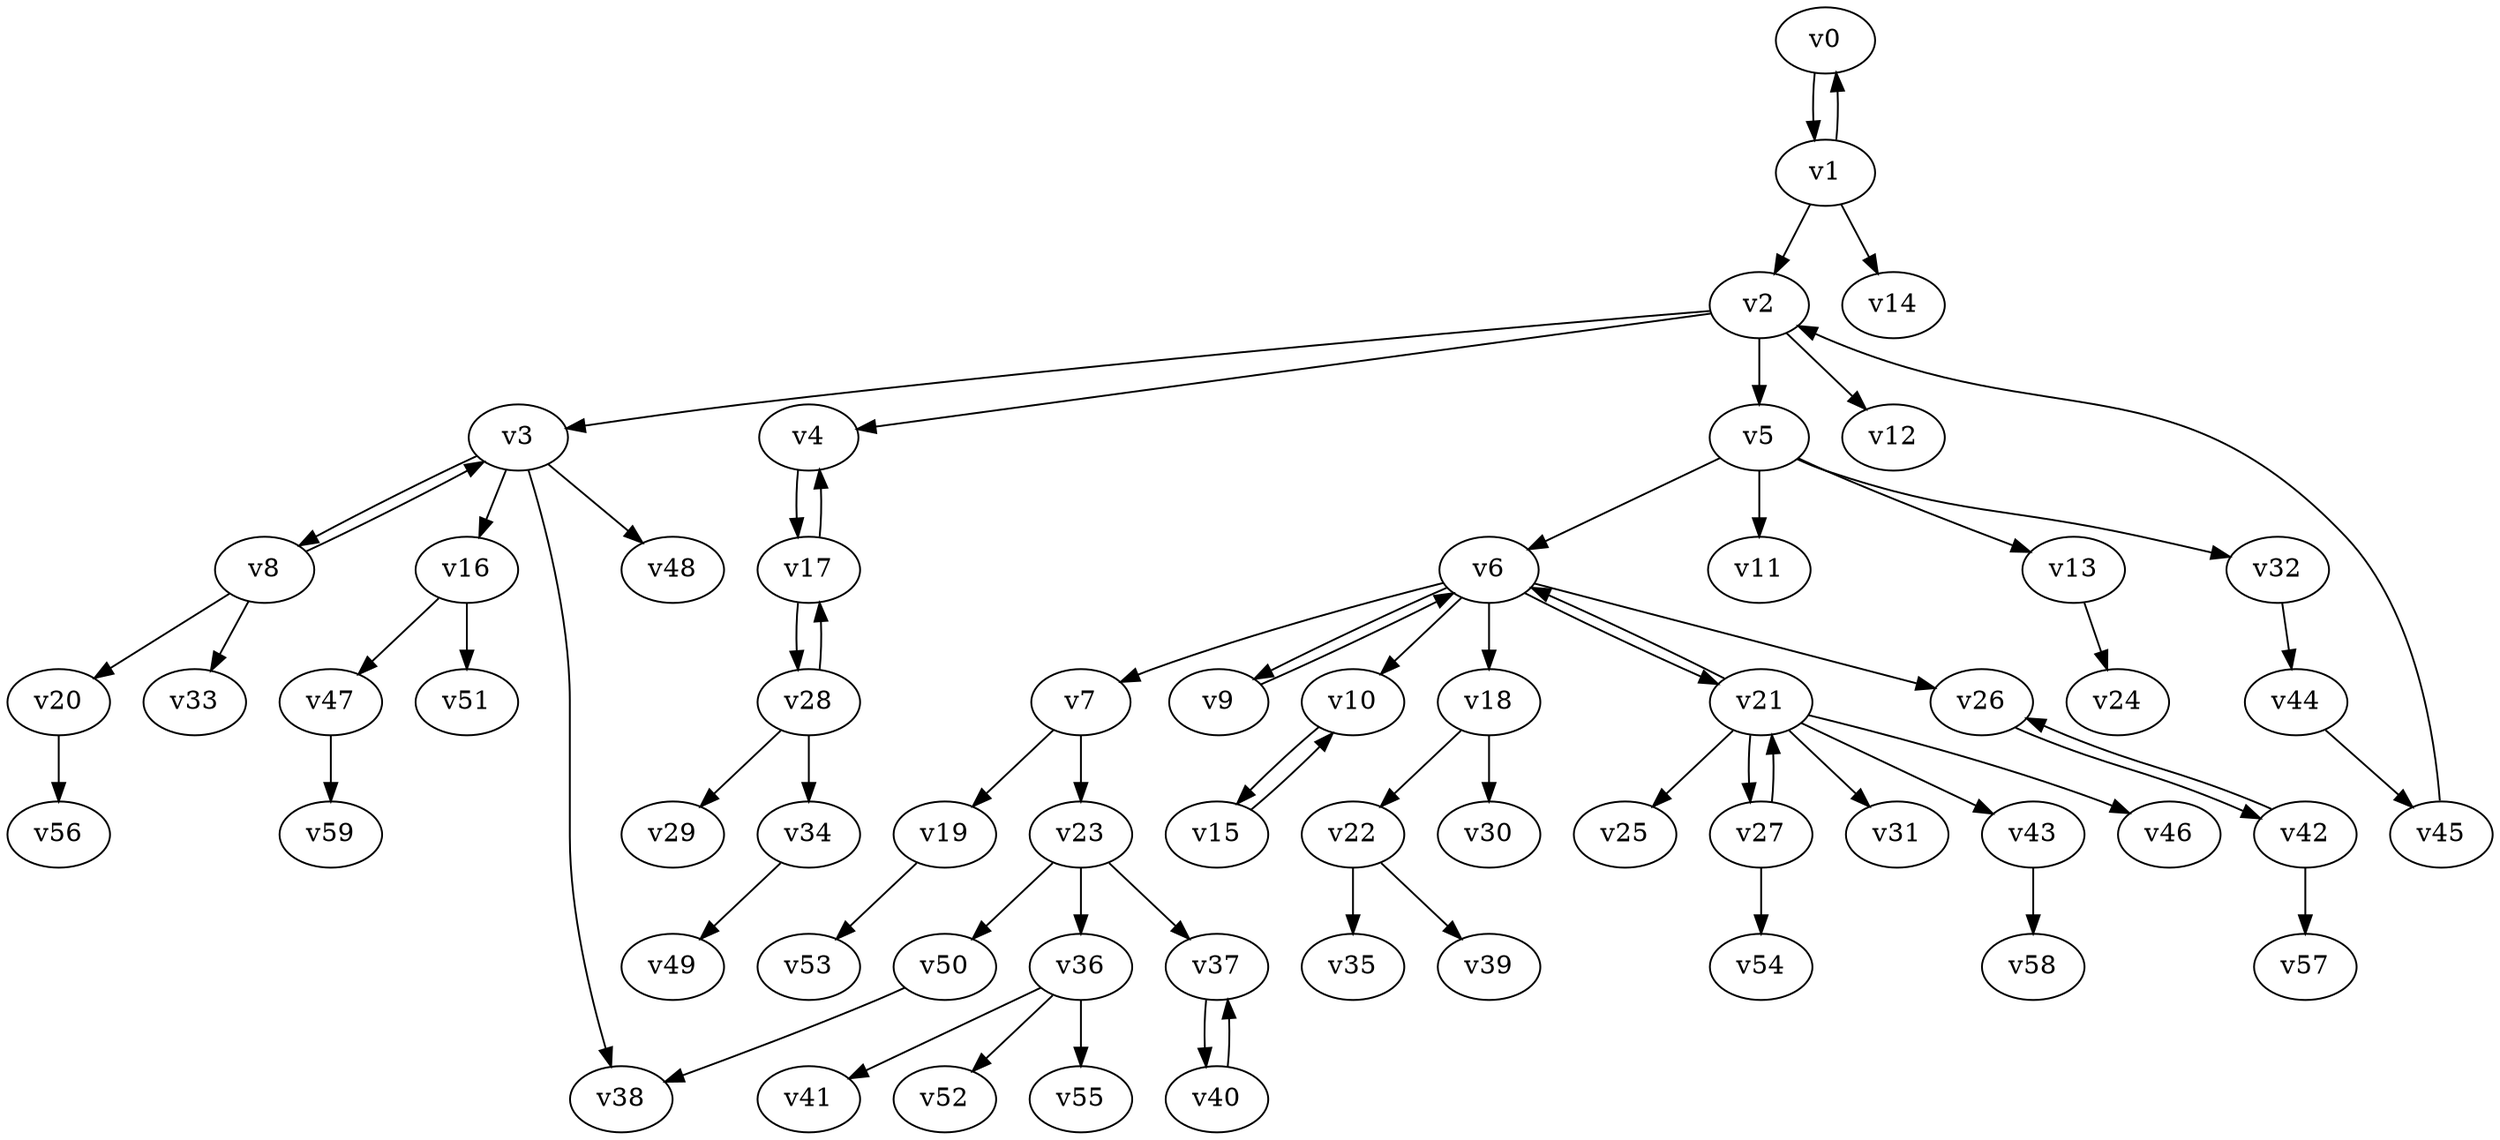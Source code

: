 digraph test075 {
    v0 [name="v0", player=0, weight=2];
    v1 [name="v1", player=1, weight=7];
    v2 [name="v2", player=0, weight=11];
    v3 [name="v3", player=1, weight=4];
    v4 [name="v4", player=0, weight=13];
    v5 [name="v5", player=1, weight=10];
    v6 [name="v6", player=0, weight=6];
    v7 [name="v7", player=1, weight=10];
    v8 [name="v8", player=0, weight=13];
    v9 [name="v9", player=1, weight=8];
    v10 [name="v10", player=0, weight=5];
    v11 [name="v11", player=1, weight=3];
    v12 [name="v12", player=0, weight=-2];
    v13 [name="v13", player=1, weight=8];
    v14 [name="v14", player=0, weight=12];
    v15 [name="v15", player=1, weight=4];
    v16 [name="v16", player=0, weight=-2];
    v17 [name="v17", player=1, weight=12];
    v18 [name="v18", player=0, weight=9];
    v19 [name="v19", player=1, weight=2];
    v20 [name="v20", player=0, weight=5];
    v21 [name="v21", player=1, weight=3];
    v22 [name="v22", player=0, weight=16];
    v23 [name="v23", player=1, weight=-1];
    v24 [name="v24", player=0, weight=-1];
    v25 [name="v25", player=1, weight=8];
    v26 [name="v26", player=0, weight=11];
    v27 [name="v27", player=1, weight=5];
    v28 [name="v28", player=0, weight=-3];
    v29 [name="v29", player=1, weight=9];
    v30 [name="v30", player=0, weight=15];
    v31 [name="v31", player=1, weight=0];
    v32 [name="v32", player=0, weight=14];
    v33 [name="v33", player=1, weight=13];
    v34 [name="v34", player=0, weight=8];
    v35 [name="v35", player=1, weight=10];
    v36 [name="v36", player=0, weight=4];
    v37 [name="v37", player=1, weight=2];
    v38 [name="v38", player=0, weight=5];
    v39 [name="v39", player=1, weight=13];
    v40 [name="v40", player=0, weight=6];
    v41 [name="v41", player=1, weight=14];
    v42 [name="v42", player=0, weight=9];
    v43 [name="v43", player=1, weight=3];
    v44 [name="v44", player=0, weight=-3];
    v45 [name="v45", player=1, weight=2];
    v46 [name="v46", player=0, weight=6];
    v47 [name="v47", player=1, weight=0];
    v48 [name="v48", player=0, weight=5];
    v49 [name="v49", player=1, weight=10];
    v50 [name="v50", player=0, weight=2];
    v51 [name="v51", player=1, weight=2];
    v52 [name="v52", player=0, weight=8];
    v53 [name="v53", player=1, weight=8];
    v54 [name="v54", player=0, weight=12];
    v55 [name="v55", player=1, weight=12];
    v56 [name="v56", player=0, weight=4];
    v57 [name="v57", player=1, weight=16];
    v58 [name="v58", player=0, weight=7];
    v59 [name="v59", player=1, weight=-1];
    v0 -> v1;
    v1 -> v0;
    v1 -> v2;
    v2 -> v3;
    v2 -> v4;
    v2 -> v5;
    v5 -> v6;
    v6 -> v7;
    v3 -> v8;
    v8 -> v3;
    v6 -> v9;
    v9 -> v6;
    v6 -> v10;
    v5 -> v11;
    v2 -> v12;
    v5 -> v13;
    v1 -> v14;
    v10 -> v15;
    v15 -> v10;
    v3 -> v16;
    v4 -> v17;
    v17 -> v4;
    v6 -> v18;
    v7 -> v19;
    v8 -> v20;
    v6 -> v21;
    v21 -> v6;
    v18 -> v22;
    v7 -> v23;
    v13 -> v24;
    v21 -> v25;
    v6 -> v26;
    v21 -> v27;
    v27 -> v21;
    v17 -> v28;
    v28 -> v17;
    v28 -> v29;
    v18 -> v30;
    v21 -> v31;
    v5 -> v32;
    v8 -> v33;
    v28 -> v34;
    v22 -> v35;
    v23 -> v36;
    v23 -> v37;
    v3 -> v38;
    v22 -> v39;
    v37 -> v40;
    v40 -> v37;
    v36 -> v41;
    v26 -> v42;
    v42 -> v26;
    v21 -> v43;
    v32 -> v44;
    v44 -> v45;
    v21 -> v46;
    v16 -> v47;
    v3 -> v48;
    v34 -> v49;
    v23 -> v50;
    v16 -> v51;
    v36 -> v52;
    v19 -> v53;
    v27 -> v54;
    v36 -> v55;
    v20 -> v56;
    v42 -> v57;
    v43 -> v58;
    v47 -> v59;
    v45 -> v2;
    v50 -> v38;
}
